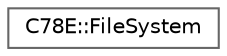 digraph "Graphical Class Hierarchy"
{
 // LATEX_PDF_SIZE
  bgcolor="transparent";
  edge [fontname=Helvetica,fontsize=10,labelfontname=Helvetica,labelfontsize=10];
  node [fontname=Helvetica,fontsize=10,shape=box,height=0.2,width=0.4];
  rankdir="LR";
  Node0 [id="Node000000",label="C78E::FileSystem",height=0.2,width=0.4,color="grey40", fillcolor="white", style="filled",URL="$d8/d5d/class_c78_e_1_1_file_system.html",tooltip=" "];
}
